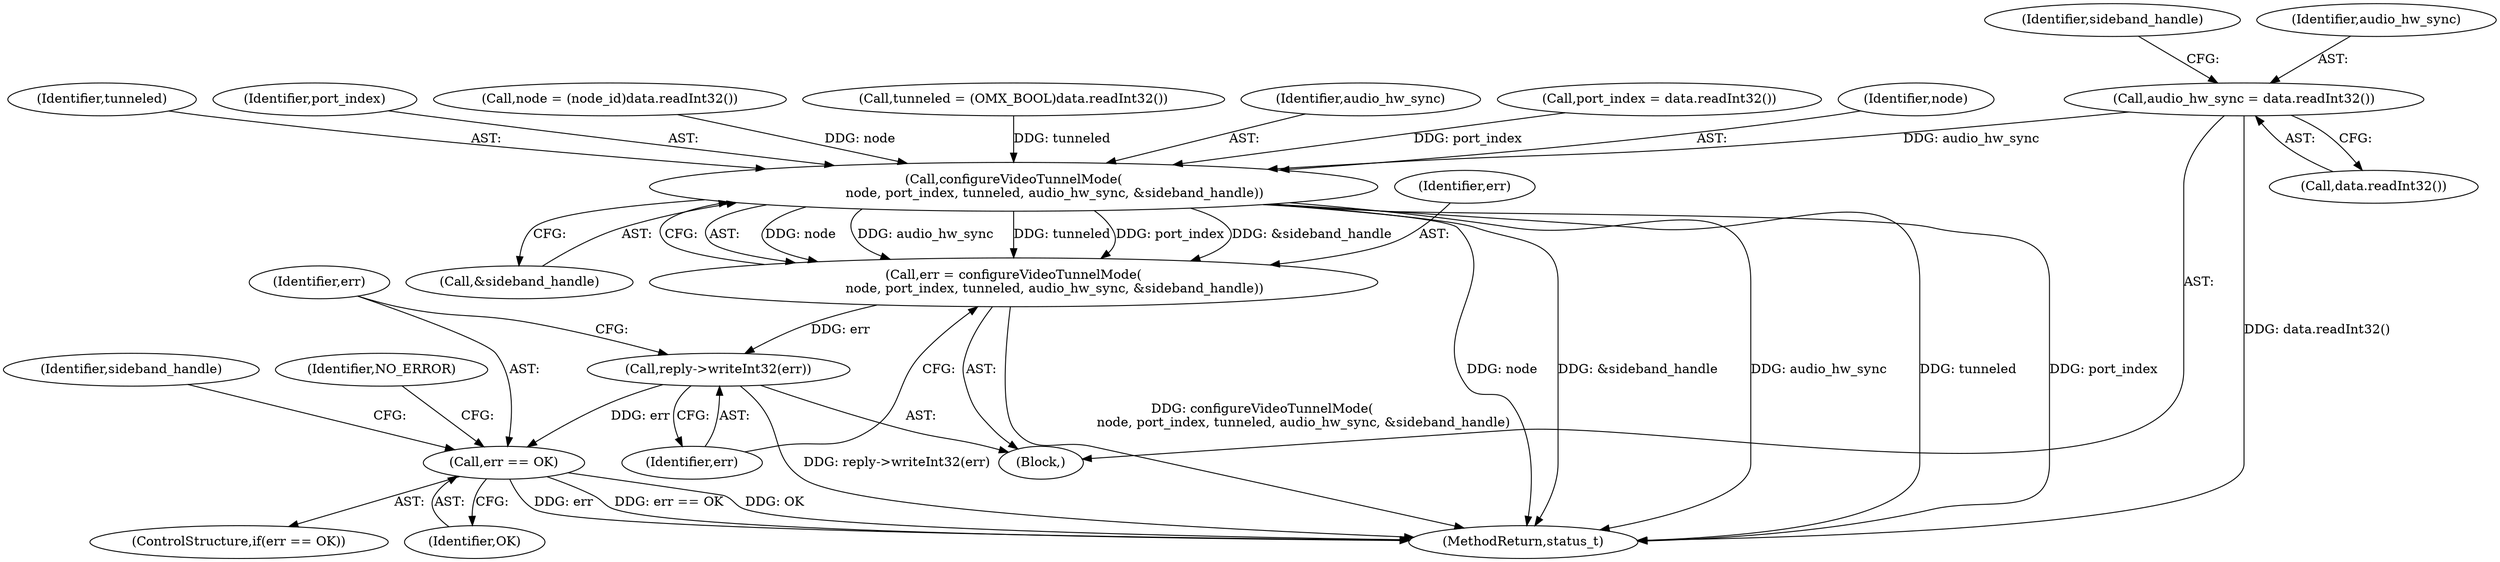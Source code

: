 digraph "0_Android_0bb5ced60304da7f61478ffd359e7ba65d72f181@API" {
"1001054" [label="(Call,audio_hw_sync = data.readInt32())"];
"1001064" [label="(Call,configureVideoTunnelMode(\n                    node, port_index, tunneled, audio_hw_sync, &sideband_handle))"];
"1001062" [label="(Call,err = configureVideoTunnelMode(\n                    node, port_index, tunneled, audio_hw_sync, &sideband_handle))"];
"1001071" [label="(Call,reply->writeInt32(err))"];
"1001074" [label="(Call,err == OK)"];
"1001065" [label="(Identifier,node)"];
"1001059" [label="(Identifier,sideband_handle)"];
"1001062" [label="(Call,err = configureVideoTunnelMode(\n                    node, port_index, tunneled, audio_hw_sync, &sideband_handle))"];
"1001081" [label="(Identifier,NO_ERROR)"];
"1001071" [label="(Call,reply->writeInt32(err))"];
"1001032" [label="(Block,)"];
"1001067" [label="(Identifier,tunneled)"];
"1001055" [label="(Identifier,audio_hw_sync)"];
"1001072" [label="(Identifier,err)"];
"1001073" [label="(ControlStructure,if(err == OK))"];
"1001064" [label="(Call,configureVideoTunnelMode(\n                    node, port_index, tunneled, audio_hw_sync, &sideband_handle))"];
"1001075" [label="(Identifier,err)"];
"1001069" [label="(Call,&sideband_handle)"];
"1001074" [label="(Call,err == OK)"];
"1001076" [label="(Identifier,OK)"];
"1001066" [label="(Identifier,port_index)"];
"1001056" [label="(Call,data.readInt32())"];
"1001038" [label="(Call,node = (node_id)data.readInt32())"];
"1001048" [label="(Call,tunneled = (OMX_BOOL)data.readInt32())"];
"1001079" [label="(Identifier,sideband_handle)"];
"1001063" [label="(Identifier,err)"];
"1001068" [label="(Identifier,audio_hw_sync)"];
"1001054" [label="(Call,audio_hw_sync = data.readInt32())"];
"1001044" [label="(Call,port_index = data.readInt32())"];
"1001353" [label="(MethodReturn,status_t)"];
"1001054" -> "1001032"  [label="AST: "];
"1001054" -> "1001056"  [label="CFG: "];
"1001055" -> "1001054"  [label="AST: "];
"1001056" -> "1001054"  [label="AST: "];
"1001059" -> "1001054"  [label="CFG: "];
"1001054" -> "1001353"  [label="DDG: data.readInt32()"];
"1001054" -> "1001064"  [label="DDG: audio_hw_sync"];
"1001064" -> "1001062"  [label="AST: "];
"1001064" -> "1001069"  [label="CFG: "];
"1001065" -> "1001064"  [label="AST: "];
"1001066" -> "1001064"  [label="AST: "];
"1001067" -> "1001064"  [label="AST: "];
"1001068" -> "1001064"  [label="AST: "];
"1001069" -> "1001064"  [label="AST: "];
"1001062" -> "1001064"  [label="CFG: "];
"1001064" -> "1001353"  [label="DDG: port_index"];
"1001064" -> "1001353"  [label="DDG: node"];
"1001064" -> "1001353"  [label="DDG: &sideband_handle"];
"1001064" -> "1001353"  [label="DDG: audio_hw_sync"];
"1001064" -> "1001353"  [label="DDG: tunneled"];
"1001064" -> "1001062"  [label="DDG: node"];
"1001064" -> "1001062"  [label="DDG: audio_hw_sync"];
"1001064" -> "1001062"  [label="DDG: tunneled"];
"1001064" -> "1001062"  [label="DDG: port_index"];
"1001064" -> "1001062"  [label="DDG: &sideband_handle"];
"1001038" -> "1001064"  [label="DDG: node"];
"1001044" -> "1001064"  [label="DDG: port_index"];
"1001048" -> "1001064"  [label="DDG: tunneled"];
"1001062" -> "1001032"  [label="AST: "];
"1001063" -> "1001062"  [label="AST: "];
"1001072" -> "1001062"  [label="CFG: "];
"1001062" -> "1001353"  [label="DDG: configureVideoTunnelMode(\n                    node, port_index, tunneled, audio_hw_sync, &sideband_handle)"];
"1001062" -> "1001071"  [label="DDG: err"];
"1001071" -> "1001032"  [label="AST: "];
"1001071" -> "1001072"  [label="CFG: "];
"1001072" -> "1001071"  [label="AST: "];
"1001075" -> "1001071"  [label="CFG: "];
"1001071" -> "1001353"  [label="DDG: reply->writeInt32(err)"];
"1001071" -> "1001074"  [label="DDG: err"];
"1001074" -> "1001073"  [label="AST: "];
"1001074" -> "1001076"  [label="CFG: "];
"1001075" -> "1001074"  [label="AST: "];
"1001076" -> "1001074"  [label="AST: "];
"1001079" -> "1001074"  [label="CFG: "];
"1001081" -> "1001074"  [label="CFG: "];
"1001074" -> "1001353"  [label="DDG: err"];
"1001074" -> "1001353"  [label="DDG: err == OK"];
"1001074" -> "1001353"  [label="DDG: OK"];
}
